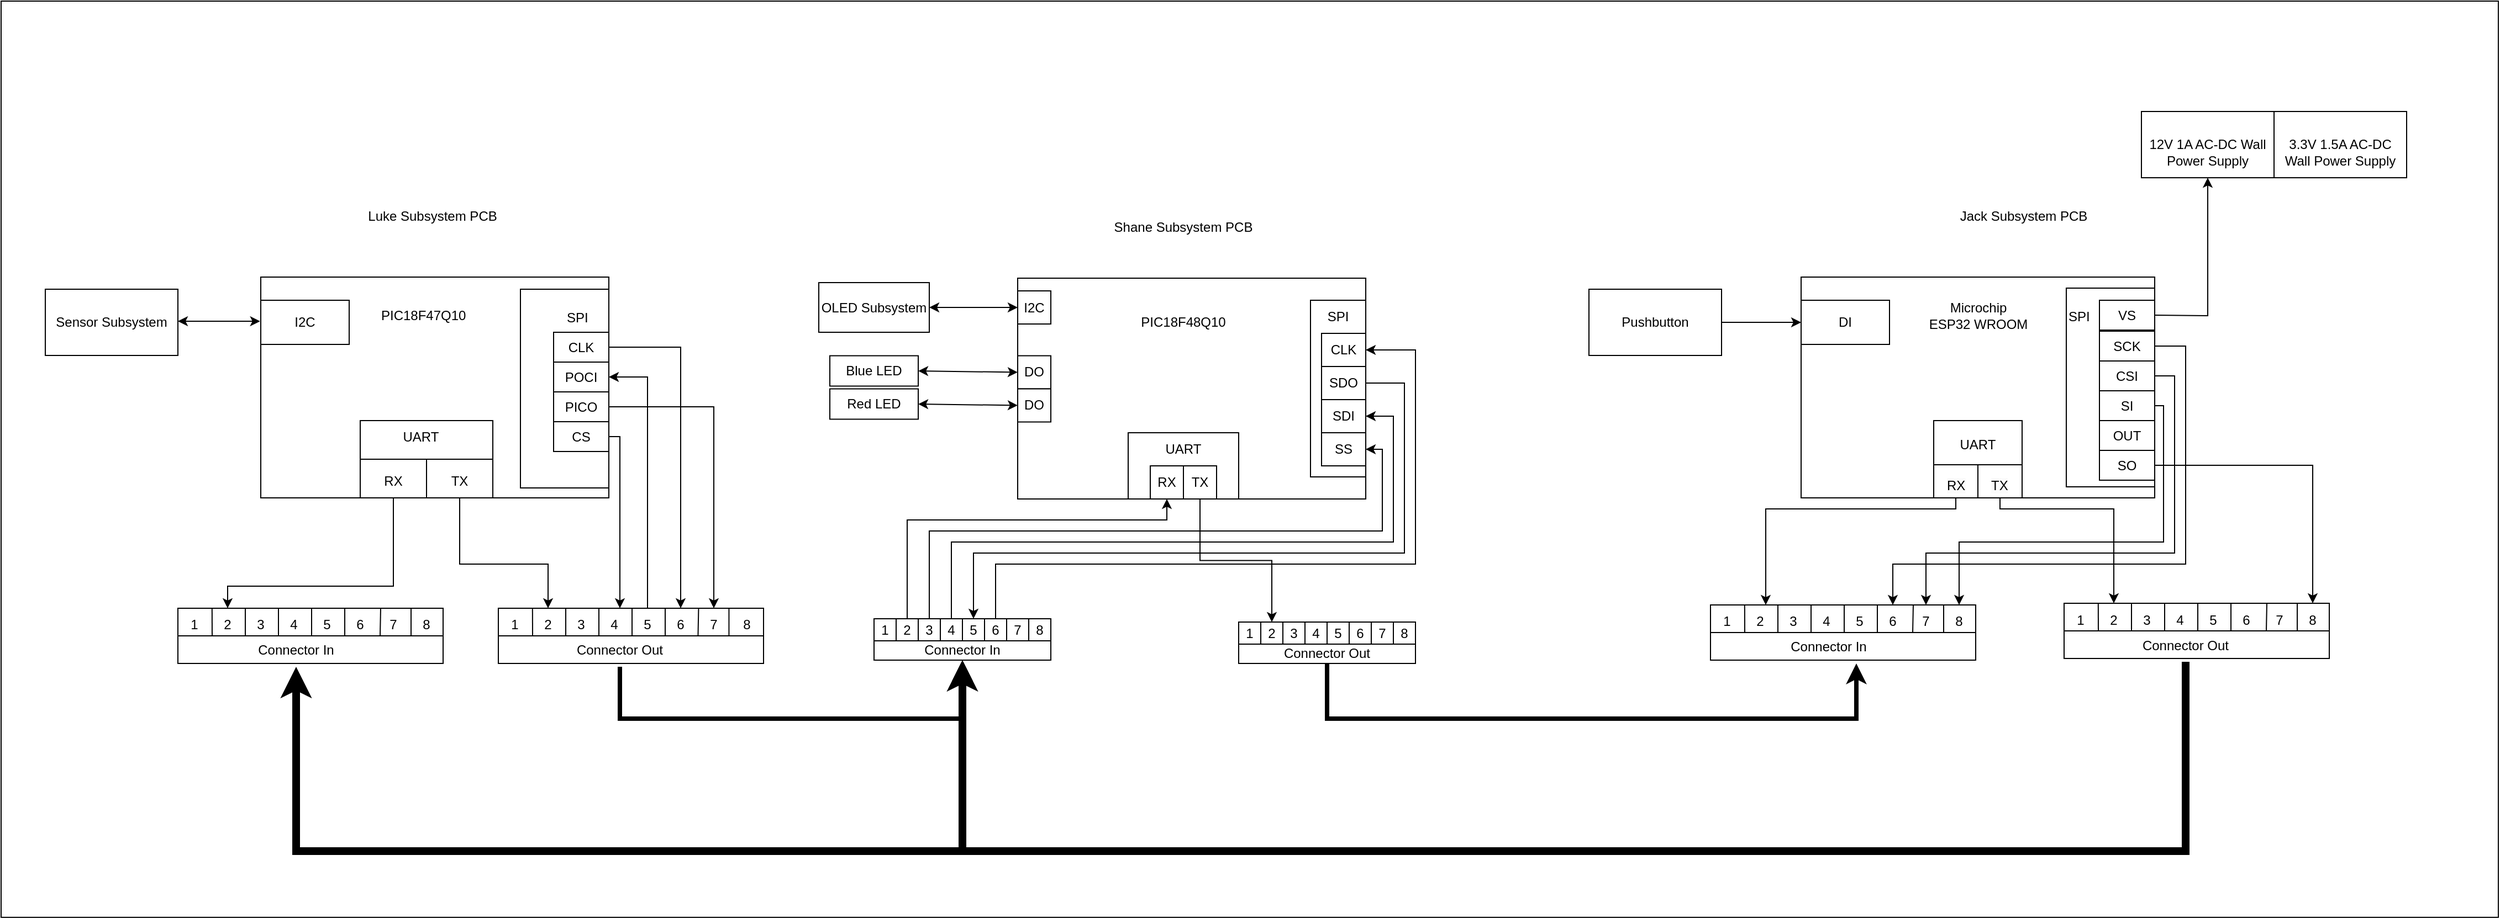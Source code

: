 <mxfile version="26.0.13">
  <diagram name="Page-1" id="RHUHIln4dndNoYpPSjdO">
    <mxGraphModel grid="1" page="1" gridSize="10" guides="1" tooltips="1" connect="1" arrows="1" fold="1" pageScale="1" pageWidth="850" pageHeight="1100" math="0" shadow="0">
      <root>
        <mxCell id="0" />
        <mxCell id="1" parent="0" />
        <mxCell id="phryjBHGND9cJLnR2xA3-3" value="" style="rounded=0;whiteSpace=wrap;html=1;" vertex="1" parent="1">
          <mxGeometry x="-120" width="2260" height="830" as="geometry" />
        </mxCell>
        <mxCell id="phryjBHGND9cJLnR2xA3-48" value="" style="rounded=0;whiteSpace=wrap;html=1;" vertex="1" parent="1">
          <mxGeometry x="800" y="251" width="315" height="200" as="geometry" />
        </mxCell>
        <mxCell id="ERmqnjiC5GVclBPoiwZy-1" value="" style="rounded=0;whiteSpace=wrap;html=1;" vertex="1" parent="1">
          <mxGeometry x="115" y="250" width="315" height="200" as="geometry" />
        </mxCell>
        <mxCell id="ERmqnjiC5GVclBPoiwZy-2" value="PIC18F47Q10" style="text;strokeColor=none;fillColor=none;align=left;verticalAlign=middle;spacingLeft=4;spacingRight=4;overflow=hidden;points=[[0,0.5],[1,0.5]];portConstraint=eastwest;rotatable=0;whiteSpace=wrap;html=1;" vertex="1" parent="1">
          <mxGeometry x="217.5" y="270" width="95" height="30" as="geometry" />
        </mxCell>
        <mxCell id="ERmqnjiC5GVclBPoiwZy-3" value="" style="rounded=0;whiteSpace=wrap;html=1;" vertex="1" parent="1">
          <mxGeometry x="205" y="380" width="120" height="70" as="geometry" />
        </mxCell>
        <mxCell id="ERmqnjiC5GVclBPoiwZy-7" value="" style="endArrow=none;html=1;rounded=0;exitX=0;exitY=0.5;exitDx=0;exitDy=0;entryX=1;entryY=0.5;entryDx=0;entryDy=0;" edge="1" parent="1" source="ERmqnjiC5GVclBPoiwZy-3" target="ERmqnjiC5GVclBPoiwZy-3">
          <mxGeometry width="50" height="50" relative="1" as="geometry">
            <mxPoint x="280" y="370" as="sourcePoint" />
            <mxPoint x="330" y="320" as="targetPoint" />
          </mxGeometry>
        </mxCell>
        <mxCell id="WbNvR6TmrLH_DmR_Gs5e-152" style="edgeStyle=orthogonalEdgeStyle;rounded=0;orthogonalLoop=1;jettySize=auto;html=1;entryX=0.5;entryY=0;entryDx=0;entryDy=0;" edge="1" parent="1" source="ERmqnjiC5GVclBPoiwZy-8" target="ERmqnjiC5GVclBPoiwZy-82">
          <mxGeometry relative="1" as="geometry">
            <Array as="points">
              <mxPoint x="295" y="510" />
              <mxPoint x="375" y="510" />
            </Array>
          </mxGeometry>
        </mxCell>
        <mxCell id="ERmqnjiC5GVclBPoiwZy-8" value="TX" style="text;html=1;align=center;verticalAlign=middle;whiteSpace=wrap;rounded=0;" vertex="1" parent="1">
          <mxGeometry x="265" y="420" width="60" height="30" as="geometry" />
        </mxCell>
        <mxCell id="WbNvR6TmrLH_DmR_Gs5e-118" style="edgeStyle=orthogonalEdgeStyle;rounded=0;orthogonalLoop=1;jettySize=auto;html=1;entryX=0.5;entryY=0;entryDx=0;entryDy=0;" edge="1" parent="1" source="ERmqnjiC5GVclBPoiwZy-9" target="ERmqnjiC5GVclBPoiwZy-27">
          <mxGeometry relative="1" as="geometry">
            <Array as="points">
              <mxPoint x="235" y="530" />
              <mxPoint x="85" y="530" />
            </Array>
          </mxGeometry>
        </mxCell>
        <mxCell id="ERmqnjiC5GVclBPoiwZy-9" value="RX" style="text;html=1;align=center;verticalAlign=middle;whiteSpace=wrap;rounded=0;" vertex="1" parent="1">
          <mxGeometry x="205" y="420" width="60" height="30" as="geometry" />
        </mxCell>
        <mxCell id="ERmqnjiC5GVclBPoiwZy-10" value="" style="endArrow=none;html=1;rounded=0;exitX=0.5;exitY=1;exitDx=0;exitDy=0;" edge="1" parent="1" source="ERmqnjiC5GVclBPoiwZy-3">
          <mxGeometry width="50" height="50" relative="1" as="geometry">
            <mxPoint x="240" y="470" as="sourcePoint" />
            <mxPoint x="265" y="415" as="targetPoint" />
          </mxGeometry>
        </mxCell>
        <mxCell id="ERmqnjiC5GVclBPoiwZy-11" value="UART" style="text;html=1;align=center;verticalAlign=middle;whiteSpace=wrap;rounded=0;" vertex="1" parent="1">
          <mxGeometry x="230" y="380" width="60" height="30" as="geometry" />
        </mxCell>
        <mxCell id="ERmqnjiC5GVclBPoiwZy-12" value="" style="rounded=0;whiteSpace=wrap;html=1;" vertex="1" parent="1">
          <mxGeometry x="40" y="550" width="240" height="50" as="geometry" />
        </mxCell>
        <mxCell id="ERmqnjiC5GVclBPoiwZy-14" value="" style="endArrow=none;html=1;rounded=0;exitX=0;exitY=0.5;exitDx=0;exitDy=0;entryX=1;entryY=0.5;entryDx=0;entryDy=0;" edge="1" parent="1" source="ERmqnjiC5GVclBPoiwZy-12" target="ERmqnjiC5GVclBPoiwZy-12">
          <mxGeometry width="50" height="50" relative="1" as="geometry">
            <mxPoint x="20" y="590" as="sourcePoint" />
            <mxPoint x="70" y="540" as="targetPoint" />
          </mxGeometry>
        </mxCell>
        <mxCell id="ERmqnjiC5GVclBPoiwZy-16" value="" style="endArrow=none;html=1;rounded=0;" edge="1" parent="1">
          <mxGeometry width="50" height="50" relative="1" as="geometry">
            <mxPoint x="70.91" y="550" as="sourcePoint" />
            <mxPoint x="71" y="575" as="targetPoint" />
          </mxGeometry>
        </mxCell>
        <mxCell id="ERmqnjiC5GVclBPoiwZy-18" value="" style="endArrow=none;html=1;rounded=0;" edge="1" parent="1">
          <mxGeometry width="50" height="50" relative="1" as="geometry">
            <mxPoint x="131" y="550" as="sourcePoint" />
            <mxPoint x="131" y="575" as="targetPoint" />
          </mxGeometry>
        </mxCell>
        <mxCell id="ERmqnjiC5GVclBPoiwZy-19" value="" style="endArrow=none;html=1;rounded=0;" edge="1" parent="1">
          <mxGeometry width="50" height="50" relative="1" as="geometry">
            <mxPoint x="161" y="550" as="sourcePoint" />
            <mxPoint x="161" y="575" as="targetPoint" />
          </mxGeometry>
        </mxCell>
        <mxCell id="ERmqnjiC5GVclBPoiwZy-20" value="" style="endArrow=none;html=1;rounded=0;" edge="1" parent="1">
          <mxGeometry width="50" height="50" relative="1" as="geometry">
            <mxPoint x="191" y="550" as="sourcePoint" />
            <mxPoint x="191" y="575" as="targetPoint" />
          </mxGeometry>
        </mxCell>
        <mxCell id="ERmqnjiC5GVclBPoiwZy-21" value="" style="endArrow=none;html=1;rounded=0;" edge="1" parent="1">
          <mxGeometry width="50" height="50" relative="1" as="geometry">
            <mxPoint x="223.5" y="550" as="sourcePoint" />
            <mxPoint x="223" y="575" as="targetPoint" />
          </mxGeometry>
        </mxCell>
        <mxCell id="ERmqnjiC5GVclBPoiwZy-22" value="" style="endArrow=none;html=1;rounded=0;" edge="1" parent="1">
          <mxGeometry width="50" height="50" relative="1" as="geometry">
            <mxPoint x="251" y="550" as="sourcePoint" />
            <mxPoint x="251" y="575" as="targetPoint" />
          </mxGeometry>
        </mxCell>
        <mxCell id="ERmqnjiC5GVclBPoiwZy-26" value="1" style="text;html=1;align=center;verticalAlign=middle;whiteSpace=wrap;rounded=0;" vertex="1" parent="1">
          <mxGeometry x="30" y="550" width="50" height="30" as="geometry" />
        </mxCell>
        <mxCell id="ERmqnjiC5GVclBPoiwZy-27" value="2" style="text;html=1;align=center;verticalAlign=middle;whiteSpace=wrap;rounded=0;" vertex="1" parent="1">
          <mxGeometry x="60" y="550" width="50" height="30" as="geometry" />
        </mxCell>
        <mxCell id="ERmqnjiC5GVclBPoiwZy-28" value="3" style="text;html=1;align=center;verticalAlign=middle;whiteSpace=wrap;rounded=0;" vertex="1" parent="1">
          <mxGeometry x="90" y="550" width="50" height="30" as="geometry" />
        </mxCell>
        <mxCell id="ERmqnjiC5GVclBPoiwZy-29" value="4" style="text;html=1;align=center;verticalAlign=middle;whiteSpace=wrap;rounded=0;" vertex="1" parent="1">
          <mxGeometry x="120" y="550" width="50" height="30" as="geometry" />
        </mxCell>
        <mxCell id="ERmqnjiC5GVclBPoiwZy-30" value="6" style="text;html=1;align=center;verticalAlign=middle;whiteSpace=wrap;rounded=0;" vertex="1" parent="1">
          <mxGeometry x="180" y="550" width="50" height="30" as="geometry" />
        </mxCell>
        <mxCell id="ERmqnjiC5GVclBPoiwZy-33" value="5" style="text;html=1;align=center;verticalAlign=middle;whiteSpace=wrap;rounded=0;" vertex="1" parent="1">
          <mxGeometry x="150" y="550" width="50" height="30" as="geometry" />
        </mxCell>
        <mxCell id="ERmqnjiC5GVclBPoiwZy-35" value="7" style="text;html=1;align=center;verticalAlign=middle;whiteSpace=wrap;rounded=0;" vertex="1" parent="1">
          <mxGeometry x="210" y="550" width="50" height="30" as="geometry" />
        </mxCell>
        <mxCell id="ERmqnjiC5GVclBPoiwZy-37" value="8" style="text;html=1;align=center;verticalAlign=middle;whiteSpace=wrap;rounded=0;" vertex="1" parent="1">
          <mxGeometry x="240" y="550" width="50" height="30" as="geometry" />
        </mxCell>
        <mxCell id="ERmqnjiC5GVclBPoiwZy-72" value="" style="endArrow=none;html=1;rounded=0;" edge="1" parent="1">
          <mxGeometry width="50" height="50" relative="1" as="geometry">
            <mxPoint x="101" y="550" as="sourcePoint" />
            <mxPoint x="101" y="575" as="targetPoint" />
          </mxGeometry>
        </mxCell>
        <mxCell id="ERmqnjiC5GVclBPoiwZy-73" value="" style="rounded=0;whiteSpace=wrap;html=1;" vertex="1" parent="1">
          <mxGeometry x="330" y="550" width="240" height="50" as="geometry" />
        </mxCell>
        <mxCell id="ERmqnjiC5GVclBPoiwZy-74" value="" style="endArrow=none;html=1;rounded=0;exitX=0;exitY=0.5;exitDx=0;exitDy=0;entryX=1;entryY=0.5;entryDx=0;entryDy=0;" edge="1" parent="1" source="ERmqnjiC5GVclBPoiwZy-73" target="ERmqnjiC5GVclBPoiwZy-73">
          <mxGeometry width="50" height="50" relative="1" as="geometry">
            <mxPoint x="310" y="590" as="sourcePoint" />
            <mxPoint x="360" y="540" as="targetPoint" />
          </mxGeometry>
        </mxCell>
        <mxCell id="ERmqnjiC5GVclBPoiwZy-75" value="" style="endArrow=none;html=1;rounded=0;" edge="1" parent="1">
          <mxGeometry width="50" height="50" relative="1" as="geometry">
            <mxPoint x="360.91" y="550" as="sourcePoint" />
            <mxPoint x="361" y="575" as="targetPoint" />
          </mxGeometry>
        </mxCell>
        <mxCell id="ERmqnjiC5GVclBPoiwZy-76" value="" style="endArrow=none;html=1;rounded=0;" edge="1" parent="1">
          <mxGeometry width="50" height="50" relative="1" as="geometry">
            <mxPoint x="421" y="550" as="sourcePoint" />
            <mxPoint x="421" y="575" as="targetPoint" />
          </mxGeometry>
        </mxCell>
        <mxCell id="ERmqnjiC5GVclBPoiwZy-77" value="" style="endArrow=none;html=1;rounded=0;" edge="1" parent="1">
          <mxGeometry width="50" height="50" relative="1" as="geometry">
            <mxPoint x="451" y="550" as="sourcePoint" />
            <mxPoint x="451" y="575" as="targetPoint" />
          </mxGeometry>
        </mxCell>
        <mxCell id="ERmqnjiC5GVclBPoiwZy-78" value="" style="endArrow=none;html=1;rounded=0;" edge="1" parent="1">
          <mxGeometry width="50" height="50" relative="1" as="geometry">
            <mxPoint x="481" y="550" as="sourcePoint" />
            <mxPoint x="481" y="575" as="targetPoint" />
          </mxGeometry>
        </mxCell>
        <mxCell id="ERmqnjiC5GVclBPoiwZy-79" value="" style="endArrow=none;html=1;rounded=0;" edge="1" parent="1">
          <mxGeometry width="50" height="50" relative="1" as="geometry">
            <mxPoint x="511.21" y="550.5" as="sourcePoint" />
            <mxPoint x="510.71" y="575.5" as="targetPoint" />
          </mxGeometry>
        </mxCell>
        <mxCell id="ERmqnjiC5GVclBPoiwZy-80" value="" style="endArrow=none;html=1;rounded=0;" edge="1" parent="1">
          <mxGeometry width="50" height="50" relative="1" as="geometry">
            <mxPoint x="538.71" y="550.5" as="sourcePoint" />
            <mxPoint x="538.71" y="575.5" as="targetPoint" />
          </mxGeometry>
        </mxCell>
        <mxCell id="ERmqnjiC5GVclBPoiwZy-81" value="1" style="text;html=1;align=center;verticalAlign=middle;whiteSpace=wrap;rounded=0;" vertex="1" parent="1">
          <mxGeometry x="320" y="550" width="50" height="30" as="geometry" />
        </mxCell>
        <mxCell id="ERmqnjiC5GVclBPoiwZy-82" value="2" style="text;html=1;align=center;verticalAlign=middle;whiteSpace=wrap;rounded=0;" vertex="1" parent="1">
          <mxGeometry x="350" y="550" width="50" height="30" as="geometry" />
        </mxCell>
        <mxCell id="ERmqnjiC5GVclBPoiwZy-83" value="3" style="text;html=1;align=center;verticalAlign=middle;whiteSpace=wrap;rounded=0;" vertex="1" parent="1">
          <mxGeometry x="380" y="550" width="50" height="30" as="geometry" />
        </mxCell>
        <mxCell id="ERmqnjiC5GVclBPoiwZy-84" value="4" style="text;html=1;align=center;verticalAlign=middle;whiteSpace=wrap;rounded=0;" vertex="1" parent="1">
          <mxGeometry x="410" y="550" width="50" height="30" as="geometry" />
        </mxCell>
        <mxCell id="ERmqnjiC5GVclBPoiwZy-85" value="6" style="text;html=1;align=center;verticalAlign=middle;whiteSpace=wrap;rounded=0;" vertex="1" parent="1">
          <mxGeometry x="470" y="550" width="50" height="30" as="geometry" />
        </mxCell>
        <mxCell id="phryjBHGND9cJLnR2xA3-54" style="edgeStyle=orthogonalEdgeStyle;rounded=0;orthogonalLoop=1;jettySize=auto;html=1;entryX=1;entryY=0.5;entryDx=0;entryDy=0;" edge="1" parent="1" source="ERmqnjiC5GVclBPoiwZy-86" target="WbNvR6TmrLH_DmR_Gs5e-146">
          <mxGeometry relative="1" as="geometry">
            <Array as="points">
              <mxPoint x="465" y="341" />
            </Array>
          </mxGeometry>
        </mxCell>
        <mxCell id="ERmqnjiC5GVclBPoiwZy-86" value="5" style="text;html=1;align=center;verticalAlign=middle;whiteSpace=wrap;rounded=0;" vertex="1" parent="1">
          <mxGeometry x="440" y="550" width="50" height="30" as="geometry" />
        </mxCell>
        <mxCell id="ERmqnjiC5GVclBPoiwZy-87" value="7" style="text;html=1;align=center;verticalAlign=middle;whiteSpace=wrap;rounded=0;" vertex="1" parent="1">
          <mxGeometry x="500" y="550" width="50" height="30" as="geometry" />
        </mxCell>
        <mxCell id="ERmqnjiC5GVclBPoiwZy-88" value="8" style="text;html=1;align=center;verticalAlign=middle;whiteSpace=wrap;rounded=0;" vertex="1" parent="1">
          <mxGeometry x="530" y="550" width="50" height="30" as="geometry" />
        </mxCell>
        <mxCell id="ERmqnjiC5GVclBPoiwZy-89" value="" style="endArrow=none;html=1;rounded=0;" edge="1" parent="1">
          <mxGeometry width="50" height="50" relative="1" as="geometry">
            <mxPoint x="391" y="550" as="sourcePoint" />
            <mxPoint x="391" y="575" as="targetPoint" />
          </mxGeometry>
        </mxCell>
        <mxCell id="ERmqnjiC5GVclBPoiwZy-90" value="Connector In" style="text;html=1;align=center;verticalAlign=middle;whiteSpace=wrap;rounded=0;" vertex="1" parent="1">
          <mxGeometry x="97" y="573" width="100" height="30" as="geometry" />
        </mxCell>
        <mxCell id="phryjBHGND9cJLnR2xA3-49" style="edgeStyle=orthogonalEdgeStyle;rounded=0;orthogonalLoop=1;jettySize=auto;html=1;exitX=0.5;exitY=1;exitDx=0;exitDy=0;entryX=0.5;entryY=1;entryDx=0;entryDy=0;strokeWidth=4;" edge="1" parent="1" source="ERmqnjiC5GVclBPoiwZy-91" target="phryjBHGND9cJLnR2xA3-11">
          <mxGeometry relative="1" as="geometry">
            <Array as="points">
              <mxPoint x="440" y="650" />
              <mxPoint x="750" y="650" />
            </Array>
          </mxGeometry>
        </mxCell>
        <mxCell id="ERmqnjiC5GVclBPoiwZy-91" value="Connector Out" style="text;html=1;align=center;verticalAlign=middle;whiteSpace=wrap;rounded=0;" vertex="1" parent="1">
          <mxGeometry x="390" y="573" width="100" height="30" as="geometry" />
        </mxCell>
        <mxCell id="WbNvR6TmrLH_DmR_Gs5e-4" value="Pushbutton" style="rounded=0;whiteSpace=wrap;html=1;" vertex="1" parent="1">
          <mxGeometry x="1317" y="261" width="120" height="60" as="geometry" />
        </mxCell>
        <mxCell id="WbNvR6TmrLH_DmR_Gs5e-5" value="" style="group;strokeWidth=1;fillColor=none;gradientColor=none;strokeColor=default;perimeterSpacing=29;" connectable="0" vertex="1" parent="1">
          <mxGeometry x="1509" y="250" width="320" height="200" as="geometry" />
        </mxCell>
        <mxCell id="WbNvR6TmrLH_DmR_Gs5e-7" value="DI" style="rounded=0;whiteSpace=wrap;html=1;" vertex="1" parent="WbNvR6TmrLH_DmR_Gs5e-5">
          <mxGeometry y="21" width="80" height="40" as="geometry" />
        </mxCell>
        <mxCell id="WbNvR6TmrLH_DmR_Gs5e-8" value="SPI&lt;div&gt;&lt;br&gt;&lt;/div&gt;&lt;div&gt;&lt;br&gt;&lt;/div&gt;&lt;div&gt;&lt;br&gt;&lt;/div&gt;&lt;div&gt;&lt;br&gt;&lt;/div&gt;&lt;div&gt;&lt;br&gt;&lt;/div&gt;&lt;div&gt;&lt;br&gt;&lt;/div&gt;&lt;div&gt;&lt;br&gt;&lt;/div&gt;&lt;div&gt;&lt;br&gt;&lt;/div&gt;&lt;div&gt;&amp;nbsp;&lt;/div&gt;" style="rounded=0;whiteSpace=wrap;html=1;align=left;" vertex="1" parent="WbNvR6TmrLH_DmR_Gs5e-5">
          <mxGeometry x="240" y="10" width="80" height="180" as="geometry" />
        </mxCell>
        <mxCell id="WbNvR6TmrLH_DmR_Gs5e-9" value="UART" style="rounded=0;whiteSpace=wrap;html=1;spacingTop=-27;" vertex="1" parent="WbNvR6TmrLH_DmR_Gs5e-5">
          <mxGeometry x="120" y="130" width="80" height="70" as="geometry" />
        </mxCell>
        <mxCell id="WbNvR6TmrLH_DmR_Gs5e-10" value="" style="rounded=0;whiteSpace=wrap;html=1;" vertex="1" parent="WbNvR6TmrLH_DmR_Gs5e-5">
          <mxGeometry x="120" y="170" width="40" height="30" as="geometry" />
        </mxCell>
        <mxCell id="WbNvR6TmrLH_DmR_Gs5e-11" value="" style="rounded=0;whiteSpace=wrap;html=1;" vertex="1" parent="WbNvR6TmrLH_DmR_Gs5e-5">
          <mxGeometry x="160" y="170" width="40" height="30" as="geometry" />
        </mxCell>
        <mxCell id="WbNvR6TmrLH_DmR_Gs5e-12" value="&lt;div style=&quot;forced-color-adjust: none; color: rgb(0, 0, 0); font-family: Helvetica; font-size: 12px; font-style: normal; font-variant-ligatures: normal; font-variant-caps: normal; font-weight: 400; letter-spacing: normal; orphans: 2; text-align: center; text-indent: 0px; text-transform: none; widows: 2; word-spacing: 0px; -webkit-text-stroke-width: 0px; white-space: normal; background-color: rgb(251, 251, 251); text-decoration-thickness: initial; text-decoration-style: initial; text-decoration-color: initial;&quot;&gt;RX&lt;br&gt;&lt;/div&gt;" style="text;whiteSpace=wrap;html=1;" vertex="1" parent="WbNvR6TmrLH_DmR_Gs5e-5">
          <mxGeometry x="130" y="175" width="20" height="20" as="geometry" />
        </mxCell>
        <mxCell id="WbNvR6TmrLH_DmR_Gs5e-13" value="&lt;div style=&quot;forced-color-adjust: none; color: rgb(0, 0, 0); font-family: Helvetica; font-size: 12px; font-style: normal; font-variant-ligatures: normal; font-variant-caps: normal; font-weight: 400; letter-spacing: normal; orphans: 2; text-align: center; text-indent: 0px; text-transform: none; widows: 2; word-spacing: 0px; -webkit-text-stroke-width: 0px; white-space: normal; background-color: rgb(251, 251, 251); text-decoration-thickness: initial; text-decoration-style: initial; text-decoration-color: initial;&quot;&gt;TX&lt;br&gt;&lt;/div&gt;" style="text;whiteSpace=wrap;html=1;" vertex="1" parent="WbNvR6TmrLH_DmR_Gs5e-5">
          <mxGeometry x="170" y="175" width="20" height="20" as="geometry" />
        </mxCell>
        <mxCell id="WbNvR6TmrLH_DmR_Gs5e-14" value="" style="rounded=0;whiteSpace=wrap;html=1;" vertex="1" parent="WbNvR6TmrLH_DmR_Gs5e-5">
          <mxGeometry x="270" y="130" width="50" height="27" as="geometry" />
        </mxCell>
        <mxCell id="WbNvR6TmrLH_DmR_Gs5e-15" value="SI" style="rounded=0;whiteSpace=wrap;html=1;" vertex="1" parent="WbNvR6TmrLH_DmR_Gs5e-5">
          <mxGeometry x="270" y="103" width="50" height="27" as="geometry" />
        </mxCell>
        <mxCell id="WbNvR6TmrLH_DmR_Gs5e-16" value="CSI" style="rounded=0;whiteSpace=wrap;html=1;" vertex="1" parent="WbNvR6TmrLH_DmR_Gs5e-5">
          <mxGeometry x="270" y="76" width="50" height="27" as="geometry" />
        </mxCell>
        <mxCell id="WbNvR6TmrLH_DmR_Gs5e-17" value="SCK" style="rounded=0;whiteSpace=wrap;html=1;" vertex="1" parent="WbNvR6TmrLH_DmR_Gs5e-5">
          <mxGeometry x="270" y="49" width="50" height="27" as="geometry" />
        </mxCell>
        <mxCell id="WbNvR6TmrLH_DmR_Gs5e-18" value="VS" style="rounded=0;whiteSpace=wrap;html=1;" vertex="1" parent="WbNvR6TmrLH_DmR_Gs5e-5">
          <mxGeometry x="270" y="21" width="50" height="27" as="geometry" />
        </mxCell>
        <mxCell id="WbNvR6TmrLH_DmR_Gs5e-19" value="OUT" style="text;html=1;align=center;verticalAlign=middle;whiteSpace=wrap;rounded=0;" vertex="1" parent="WbNvR6TmrLH_DmR_Gs5e-5">
          <mxGeometry x="270" y="133.5" width="50" height="20" as="geometry" />
        </mxCell>
        <mxCell id="WbNvR6TmrLH_DmR_Gs5e-20" value="SO" style="rounded=0;whiteSpace=wrap;html=1;" vertex="1" parent="WbNvR6TmrLH_DmR_Gs5e-5">
          <mxGeometry x="270" y="157" width="50" height="27" as="geometry" />
        </mxCell>
        <mxCell id="WbNvR6TmrLH_DmR_Gs5e-106" value="Microchip&lt;br&gt;ESP32 WROOM" style="text;html=1;align=center;verticalAlign=middle;resizable=0;points=[];autosize=1;strokeColor=none;fillColor=none;" vertex="1" parent="WbNvR6TmrLH_DmR_Gs5e-5">
          <mxGeometry x="105" y="14.5" width="110" height="40" as="geometry" />
        </mxCell>
        <mxCell id="WbNvR6TmrLH_DmR_Gs5e-21" style="edgeStyle=orthogonalEdgeStyle;rounded=0;sketch=0;orthogonalLoop=1;jettySize=auto;html=1;entryX=0;entryY=0.5;entryDx=0;entryDy=0;startArrow=none;startFill=0;strokeWidth=1;" edge="1" parent="1" source="WbNvR6TmrLH_DmR_Gs5e-4" target="WbNvR6TmrLH_DmR_Gs5e-7">
          <mxGeometry x="30" y="40" as="geometry" />
        </mxCell>
        <mxCell id="WbNvR6TmrLH_DmR_Gs5e-22" value="&lt;p style=&quot;line-height: 120%&quot;&gt;&lt;br&gt;3.3V 1.5A AC-DC Wall Power Supply&lt;br&gt;&lt;/p&gt;" style="rounded=0;whiteSpace=wrap;html=1;" vertex="1" parent="1">
          <mxGeometry x="1937" y="100" width="120" height="60" as="geometry" />
        </mxCell>
        <mxCell id="WbNvR6TmrLH_DmR_Gs5e-23" value="&lt;br&gt;&lt;div&gt;12V 1A AC-DC Wall Power Supply&lt;/div&gt;" style="rounded=0;whiteSpace=wrap;html=1;" vertex="1" parent="1">
          <mxGeometry x="1817" y="100" width="120" height="60" as="geometry" />
        </mxCell>
        <mxCell id="WbNvR6TmrLH_DmR_Gs5e-68" value="" style="rounded=0;whiteSpace=wrap;html=1;" vertex="1" parent="1">
          <mxGeometry x="1427" y="547" width="240" height="50" as="geometry" />
        </mxCell>
        <mxCell id="WbNvR6TmrLH_DmR_Gs5e-69" value="" style="endArrow=none;html=1;rounded=0;exitX=0;exitY=0.5;exitDx=0;exitDy=0;entryX=1;entryY=0.5;entryDx=0;entryDy=0;" edge="1" parent="1" source="WbNvR6TmrLH_DmR_Gs5e-68" target="WbNvR6TmrLH_DmR_Gs5e-68">
          <mxGeometry width="50" height="50" relative="1" as="geometry">
            <mxPoint x="1407" y="587" as="sourcePoint" />
            <mxPoint x="1457" y="537" as="targetPoint" />
          </mxGeometry>
        </mxCell>
        <mxCell id="WbNvR6TmrLH_DmR_Gs5e-70" value="" style="endArrow=none;html=1;rounded=0;" edge="1" parent="1">
          <mxGeometry width="50" height="50" relative="1" as="geometry">
            <mxPoint x="1457.91" y="547" as="sourcePoint" />
            <mxPoint x="1458" y="572" as="targetPoint" />
          </mxGeometry>
        </mxCell>
        <mxCell id="WbNvR6TmrLH_DmR_Gs5e-71" value="" style="endArrow=none;html=1;rounded=0;" edge="1" parent="1">
          <mxGeometry width="50" height="50" relative="1" as="geometry">
            <mxPoint x="1518" y="547" as="sourcePoint" />
            <mxPoint x="1518" y="572" as="targetPoint" />
          </mxGeometry>
        </mxCell>
        <mxCell id="WbNvR6TmrLH_DmR_Gs5e-72" value="" style="endArrow=none;html=1;rounded=0;" edge="1" parent="1">
          <mxGeometry width="50" height="50" relative="1" as="geometry">
            <mxPoint x="1548" y="547" as="sourcePoint" />
            <mxPoint x="1548" y="572" as="targetPoint" />
          </mxGeometry>
        </mxCell>
        <mxCell id="WbNvR6TmrLH_DmR_Gs5e-73" value="" style="endArrow=none;html=1;rounded=0;" edge="1" parent="1">
          <mxGeometry width="50" height="50" relative="1" as="geometry">
            <mxPoint x="1578" y="547" as="sourcePoint" />
            <mxPoint x="1578" y="572" as="targetPoint" />
          </mxGeometry>
        </mxCell>
        <mxCell id="WbNvR6TmrLH_DmR_Gs5e-74" value="" style="endArrow=none;html=1;rounded=0;" edge="1" parent="1">
          <mxGeometry width="50" height="50" relative="1" as="geometry">
            <mxPoint x="1610.5" y="547" as="sourcePoint" />
            <mxPoint x="1610" y="572" as="targetPoint" />
          </mxGeometry>
        </mxCell>
        <mxCell id="WbNvR6TmrLH_DmR_Gs5e-75" value="" style="endArrow=none;html=1;rounded=0;" edge="1" parent="1">
          <mxGeometry width="50" height="50" relative="1" as="geometry">
            <mxPoint x="1638" y="547" as="sourcePoint" />
            <mxPoint x="1638" y="572" as="targetPoint" />
          </mxGeometry>
        </mxCell>
        <mxCell id="WbNvR6TmrLH_DmR_Gs5e-76" value="1" style="text;html=1;align=center;verticalAlign=middle;whiteSpace=wrap;rounded=0;" vertex="1" parent="1">
          <mxGeometry x="1417" y="547" width="50" height="30" as="geometry" />
        </mxCell>
        <mxCell id="WbNvR6TmrLH_DmR_Gs5e-77" value="2" style="text;html=1;align=center;verticalAlign=middle;whiteSpace=wrap;rounded=0;" vertex="1" parent="1">
          <mxGeometry x="1447" y="547" width="50" height="30" as="geometry" />
        </mxCell>
        <mxCell id="WbNvR6TmrLH_DmR_Gs5e-78" value="3" style="text;html=1;align=center;verticalAlign=middle;whiteSpace=wrap;rounded=0;" vertex="1" parent="1">
          <mxGeometry x="1477" y="547" width="50" height="30" as="geometry" />
        </mxCell>
        <mxCell id="WbNvR6TmrLH_DmR_Gs5e-79" value="4" style="text;html=1;align=center;verticalAlign=middle;whiteSpace=wrap;rounded=0;" vertex="1" parent="1">
          <mxGeometry x="1507" y="547" width="50" height="30" as="geometry" />
        </mxCell>
        <mxCell id="WbNvR6TmrLH_DmR_Gs5e-80" value="6" style="text;html=1;align=center;verticalAlign=middle;whiteSpace=wrap;rounded=0;" vertex="1" parent="1">
          <mxGeometry x="1567" y="547" width="50" height="30" as="geometry" />
        </mxCell>
        <mxCell id="WbNvR6TmrLH_DmR_Gs5e-81" value="5" style="text;html=1;align=center;verticalAlign=middle;whiteSpace=wrap;rounded=0;" vertex="1" parent="1">
          <mxGeometry x="1537" y="547" width="50" height="30" as="geometry" />
        </mxCell>
        <mxCell id="WbNvR6TmrLH_DmR_Gs5e-82" value="7" style="text;html=1;align=center;verticalAlign=middle;whiteSpace=wrap;rounded=0;" vertex="1" parent="1">
          <mxGeometry x="1597" y="547" width="50" height="30" as="geometry" />
        </mxCell>
        <mxCell id="WbNvR6TmrLH_DmR_Gs5e-83" value="8" style="text;html=1;align=center;verticalAlign=middle;whiteSpace=wrap;rounded=0;" vertex="1" parent="1">
          <mxGeometry x="1627" y="547" width="50" height="30" as="geometry" />
        </mxCell>
        <mxCell id="WbNvR6TmrLH_DmR_Gs5e-84" value="" style="endArrow=none;html=1;rounded=0;" edge="1" parent="1">
          <mxGeometry width="50" height="50" relative="1" as="geometry">
            <mxPoint x="1488" y="547" as="sourcePoint" />
            <mxPoint x="1488" y="572" as="targetPoint" />
          </mxGeometry>
        </mxCell>
        <mxCell id="WbNvR6TmrLH_DmR_Gs5e-85" value="Connector In" style="text;html=1;align=center;verticalAlign=middle;whiteSpace=wrap;rounded=0;" vertex="1" parent="1">
          <mxGeometry x="1484" y="570" width="100" height="30" as="geometry" />
        </mxCell>
        <mxCell id="WbNvR6TmrLH_DmR_Gs5e-86" value="" style="rounded=0;whiteSpace=wrap;html=1;" vertex="1" parent="1">
          <mxGeometry x="1747" y="545.5" width="240" height="50" as="geometry" />
        </mxCell>
        <mxCell id="WbNvR6TmrLH_DmR_Gs5e-87" value="" style="endArrow=none;html=1;rounded=0;exitX=0;exitY=0.5;exitDx=0;exitDy=0;entryX=1;entryY=0.5;entryDx=0;entryDy=0;" edge="1" parent="1" source="WbNvR6TmrLH_DmR_Gs5e-86" target="WbNvR6TmrLH_DmR_Gs5e-86">
          <mxGeometry width="50" height="50" relative="1" as="geometry">
            <mxPoint x="1727" y="585.5" as="sourcePoint" />
            <mxPoint x="1777" y="535.5" as="targetPoint" />
          </mxGeometry>
        </mxCell>
        <mxCell id="WbNvR6TmrLH_DmR_Gs5e-88" value="" style="endArrow=none;html=1;rounded=0;" edge="1" parent="1">
          <mxGeometry width="50" height="50" relative="1" as="geometry">
            <mxPoint x="1777.91" y="545.5" as="sourcePoint" />
            <mxPoint x="1778" y="570.5" as="targetPoint" />
          </mxGeometry>
        </mxCell>
        <mxCell id="WbNvR6TmrLH_DmR_Gs5e-89" value="" style="endArrow=none;html=1;rounded=0;" edge="1" parent="1">
          <mxGeometry width="50" height="50" relative="1" as="geometry">
            <mxPoint x="1838" y="545.5" as="sourcePoint" />
            <mxPoint x="1838" y="570.5" as="targetPoint" />
          </mxGeometry>
        </mxCell>
        <mxCell id="WbNvR6TmrLH_DmR_Gs5e-90" value="" style="endArrow=none;html=1;rounded=0;" edge="1" parent="1">
          <mxGeometry width="50" height="50" relative="1" as="geometry">
            <mxPoint x="1868" y="545.5" as="sourcePoint" />
            <mxPoint x="1868" y="570.5" as="targetPoint" />
          </mxGeometry>
        </mxCell>
        <mxCell id="WbNvR6TmrLH_DmR_Gs5e-91" value="" style="endArrow=none;html=1;rounded=0;" edge="1" parent="1">
          <mxGeometry width="50" height="50" relative="1" as="geometry">
            <mxPoint x="1898" y="545.5" as="sourcePoint" />
            <mxPoint x="1898" y="570.5" as="targetPoint" />
          </mxGeometry>
        </mxCell>
        <mxCell id="WbNvR6TmrLH_DmR_Gs5e-92" value="" style="endArrow=none;html=1;rounded=0;" edge="1" parent="1">
          <mxGeometry width="50" height="50" relative="1" as="geometry">
            <mxPoint x="1930.5" y="545.5" as="sourcePoint" />
            <mxPoint x="1930" y="570.5" as="targetPoint" />
          </mxGeometry>
        </mxCell>
        <mxCell id="WbNvR6TmrLH_DmR_Gs5e-93" value="" style="endArrow=none;html=1;rounded=0;" edge="1" parent="1">
          <mxGeometry width="50" height="50" relative="1" as="geometry">
            <mxPoint x="1958" y="545.5" as="sourcePoint" />
            <mxPoint x="1958" y="570.5" as="targetPoint" />
          </mxGeometry>
        </mxCell>
        <mxCell id="WbNvR6TmrLH_DmR_Gs5e-94" value="1" style="text;html=1;align=center;verticalAlign=middle;whiteSpace=wrap;rounded=0;" vertex="1" parent="1">
          <mxGeometry x="1737" y="545.5" width="50" height="30" as="geometry" />
        </mxCell>
        <mxCell id="WbNvR6TmrLH_DmR_Gs5e-95" value="2" style="text;html=1;align=center;verticalAlign=middle;whiteSpace=wrap;rounded=0;" vertex="1" parent="1">
          <mxGeometry x="1767" y="545.5" width="50" height="30" as="geometry" />
        </mxCell>
        <mxCell id="WbNvR6TmrLH_DmR_Gs5e-96" value="3" style="text;html=1;align=center;verticalAlign=middle;whiteSpace=wrap;rounded=0;" vertex="1" parent="1">
          <mxGeometry x="1797" y="545.5" width="50" height="30" as="geometry" />
        </mxCell>
        <mxCell id="WbNvR6TmrLH_DmR_Gs5e-97" value="4" style="text;html=1;align=center;verticalAlign=middle;whiteSpace=wrap;rounded=0;" vertex="1" parent="1">
          <mxGeometry x="1827" y="545.5" width="50" height="30" as="geometry" />
        </mxCell>
        <mxCell id="WbNvR6TmrLH_DmR_Gs5e-98" value="6" style="text;html=1;align=center;verticalAlign=middle;whiteSpace=wrap;rounded=0;" vertex="1" parent="1">
          <mxGeometry x="1887" y="545.5" width="50" height="30" as="geometry" />
        </mxCell>
        <mxCell id="WbNvR6TmrLH_DmR_Gs5e-99" value="5" style="text;html=1;align=center;verticalAlign=middle;whiteSpace=wrap;rounded=0;" vertex="1" parent="1">
          <mxGeometry x="1857" y="545.5" width="50" height="30" as="geometry" />
        </mxCell>
        <mxCell id="WbNvR6TmrLH_DmR_Gs5e-100" value="7" style="text;html=1;align=center;verticalAlign=middle;whiteSpace=wrap;rounded=0;" vertex="1" parent="1">
          <mxGeometry x="1917" y="545.5" width="50" height="30" as="geometry" />
        </mxCell>
        <mxCell id="WbNvR6TmrLH_DmR_Gs5e-101" value="8" style="text;html=1;align=center;verticalAlign=middle;whiteSpace=wrap;rounded=0;" vertex="1" parent="1">
          <mxGeometry x="1947" y="545.5" width="50" height="30" as="geometry" />
        </mxCell>
        <mxCell id="WbNvR6TmrLH_DmR_Gs5e-102" value="" style="endArrow=none;html=1;rounded=0;" edge="1" parent="1">
          <mxGeometry width="50" height="50" relative="1" as="geometry">
            <mxPoint x="1808" y="545.5" as="sourcePoint" />
            <mxPoint x="1808" y="570.5" as="targetPoint" />
          </mxGeometry>
        </mxCell>
        <mxCell id="WbNvR6TmrLH_DmR_Gs5e-154" style="edgeStyle=orthogonalEdgeStyle;rounded=0;orthogonalLoop=1;jettySize=auto;html=1;entryX=0.5;entryY=1;entryDx=0;entryDy=0;strokeColor=default;strokeWidth=7;" edge="1" parent="1" source="WbNvR6TmrLH_DmR_Gs5e-103" target="ERmqnjiC5GVclBPoiwZy-90">
          <mxGeometry relative="1" as="geometry">
            <Array as="points">
              <mxPoint x="1857" y="770" />
              <mxPoint x="147" y="770" />
            </Array>
          </mxGeometry>
        </mxCell>
        <mxCell id="phryjBHGND9cJLnR2xA3-52" style="edgeStyle=orthogonalEdgeStyle;rounded=0;orthogonalLoop=1;jettySize=auto;html=1;exitX=0.5;exitY=1;exitDx=0;exitDy=0;entryX=0.5;entryY=1;entryDx=0;entryDy=0;strokeWidth=7;" edge="1" parent="1" source="WbNvR6TmrLH_DmR_Gs5e-103" target="phryjBHGND9cJLnR2xA3-11">
          <mxGeometry relative="1" as="geometry">
            <Array as="points">
              <mxPoint x="1857" y="770" />
              <mxPoint x="750" y="770" />
            </Array>
          </mxGeometry>
        </mxCell>
        <mxCell id="WbNvR6TmrLH_DmR_Gs5e-103" value="Connector Out" style="text;html=1;align=center;verticalAlign=middle;whiteSpace=wrap;rounded=0;" vertex="1" parent="1">
          <mxGeometry x="1807" y="568.5" width="100" height="30" as="geometry" />
        </mxCell>
        <mxCell id="WbNvR6TmrLH_DmR_Gs5e-107" value="Luke Subsystem PCB" style="text;html=1;align=center;verticalAlign=middle;resizable=0;points=[];autosize=1;strokeColor=none;fillColor=none;" vertex="1" parent="1">
          <mxGeometry x="200" y="180" width="140" height="30" as="geometry" />
        </mxCell>
        <mxCell id="WbNvR6TmrLH_DmR_Gs5e-110" value="" style="endArrow=classic;html=1;rounded=0;exitX=1;exitY=0.5;exitDx=0;exitDy=0;entryX=0.5;entryY=1;entryDx=0;entryDy=0;" edge="1" parent="1" source="WbNvR6TmrLH_DmR_Gs5e-18" target="WbNvR6TmrLH_DmR_Gs5e-23">
          <mxGeometry width="50" height="50" relative="1" as="geometry">
            <mxPoint x="1847" y="290" as="sourcePoint" />
            <mxPoint x="1897" y="240" as="targetPoint" />
            <Array as="points">
              <mxPoint x="1877" y="285" />
            </Array>
          </mxGeometry>
        </mxCell>
        <mxCell id="WbNvR6TmrLH_DmR_Gs5e-111" style="edgeStyle=orthogonalEdgeStyle;rounded=0;orthogonalLoop=1;jettySize=auto;html=1;entryX=0;entryY=0;entryDx=0;entryDy=0;exitX=0.5;exitY=1;exitDx=0;exitDy=0;" edge="1" parent="1" source="WbNvR6TmrLH_DmR_Gs5e-10" target="WbNvR6TmrLH_DmR_Gs5e-78">
          <mxGeometry relative="1" as="geometry">
            <mxPoint x="1477" y="520" as="targetPoint" />
            <Array as="points">
              <mxPoint x="1649" y="460" />
              <mxPoint x="1477" y="460" />
            </Array>
          </mxGeometry>
        </mxCell>
        <mxCell id="WbNvR6TmrLH_DmR_Gs5e-113" style="edgeStyle=orthogonalEdgeStyle;rounded=0;orthogonalLoop=1;jettySize=auto;html=1;entryX=0.5;entryY=0;entryDx=0;entryDy=0;" edge="1" parent="1" source="WbNvR6TmrLH_DmR_Gs5e-11" target="WbNvR6TmrLH_DmR_Gs5e-95">
          <mxGeometry relative="1" as="geometry">
            <Array as="points">
              <mxPoint x="1689" y="460" />
              <mxPoint x="1792" y="460" />
            </Array>
          </mxGeometry>
        </mxCell>
        <mxCell id="WbNvR6TmrLH_DmR_Gs5e-114" style="edgeStyle=orthogonalEdgeStyle;rounded=0;orthogonalLoop=1;jettySize=auto;html=1;entryX=0.5;entryY=0;entryDx=0;entryDy=0;" edge="1" parent="1" source="WbNvR6TmrLH_DmR_Gs5e-17" target="WbNvR6TmrLH_DmR_Gs5e-80">
          <mxGeometry relative="1" as="geometry">
            <mxPoint x="1857" y="490" as="targetPoint" />
            <Array as="points">
              <mxPoint x="1857" y="312" />
              <mxPoint x="1857" y="510" />
              <mxPoint x="1592" y="510" />
            </Array>
          </mxGeometry>
        </mxCell>
        <mxCell id="WbNvR6TmrLH_DmR_Gs5e-115" style="edgeStyle=orthogonalEdgeStyle;rounded=0;orthogonalLoop=1;jettySize=auto;html=1;entryX=0.5;entryY=0;entryDx=0;entryDy=0;" edge="1" parent="1" source="WbNvR6TmrLH_DmR_Gs5e-16" target="WbNvR6TmrLH_DmR_Gs5e-82">
          <mxGeometry relative="1" as="geometry">
            <Array as="points">
              <mxPoint x="1847" y="340" />
              <mxPoint x="1847" y="500" />
              <mxPoint x="1622" y="500" />
            </Array>
          </mxGeometry>
        </mxCell>
        <mxCell id="WbNvR6TmrLH_DmR_Gs5e-116" style="edgeStyle=orthogonalEdgeStyle;rounded=0;orthogonalLoop=1;jettySize=auto;html=1;entryX=0.5;entryY=0;entryDx=0;entryDy=0;" edge="1" parent="1" source="WbNvR6TmrLH_DmR_Gs5e-15" target="WbNvR6TmrLH_DmR_Gs5e-83">
          <mxGeometry relative="1" as="geometry">
            <Array as="points">
              <mxPoint x="1837" y="366" />
              <mxPoint x="1837" y="490" />
              <mxPoint x="1652" y="490" />
            </Array>
          </mxGeometry>
        </mxCell>
        <mxCell id="WbNvR6TmrLH_DmR_Gs5e-117" style="edgeStyle=orthogonalEdgeStyle;rounded=0;orthogonalLoop=1;jettySize=auto;html=1;entryX=0.5;entryY=0;entryDx=0;entryDy=0;" edge="1" parent="1" source="WbNvR6TmrLH_DmR_Gs5e-20" target="WbNvR6TmrLH_DmR_Gs5e-101">
          <mxGeometry relative="1" as="geometry" />
        </mxCell>
        <mxCell id="WbNvR6TmrLH_DmR_Gs5e-119" value="Sensor Subsystem" style="rounded=0;whiteSpace=wrap;html=1;" vertex="1" parent="1">
          <mxGeometry x="-80" y="261" width="120" height="60" as="geometry" />
        </mxCell>
        <mxCell id="WbNvR6TmrLH_DmR_Gs5e-123" value="" style="endArrow=classic;startArrow=classic;html=1;rounded=0;entryX=-0.002;entryY=0.2;entryDx=0;entryDy=0;entryPerimeter=0;" edge="1" parent="1" target="ERmqnjiC5GVclBPoiwZy-1">
          <mxGeometry width="50" height="50" relative="1" as="geometry">
            <mxPoint x="40" y="290" as="sourcePoint" />
            <mxPoint x="90" y="240" as="targetPoint" />
          </mxGeometry>
        </mxCell>
        <mxCell id="WbNvR6TmrLH_DmR_Gs5e-126" value="I2C" style="rounded=0;whiteSpace=wrap;html=1;" vertex="1" parent="1">
          <mxGeometry x="115" y="271" width="80" height="40" as="geometry" />
        </mxCell>
        <mxCell id="WbNvR6TmrLH_DmR_Gs5e-128" value="&lt;span style=&quot;white-space: pre;&quot;&gt;&#x9;&lt;/span&gt;&amp;nbsp; &amp;nbsp; SPI&lt;div&gt;&lt;br&gt;&lt;/div&gt;&lt;div&gt;&lt;br&gt;&lt;/div&gt;&lt;div&gt;&lt;br&gt;&lt;/div&gt;&lt;div&gt;&lt;br&gt;&lt;/div&gt;&lt;div&gt;&lt;br&gt;&lt;/div&gt;&lt;div&gt;&lt;br&gt;&lt;/div&gt;&lt;div&gt;&lt;br&gt;&lt;/div&gt;&lt;div&gt;&lt;br&gt;&lt;/div&gt;&lt;div&gt;&amp;nbsp;&lt;/div&gt;" style="rounded=0;whiteSpace=wrap;html=1;align=left;" vertex="1" parent="1">
          <mxGeometry x="350" y="261" width="80" height="180" as="geometry" />
        </mxCell>
        <mxCell id="WbNvR6TmrLH_DmR_Gs5e-149" style="edgeStyle=orthogonalEdgeStyle;rounded=0;orthogonalLoop=1;jettySize=auto;html=1;entryX=0.5;entryY=0;entryDx=0;entryDy=0;" edge="1" parent="1" source="WbNvR6TmrLH_DmR_Gs5e-145" target="ERmqnjiC5GVclBPoiwZy-85">
          <mxGeometry relative="1" as="geometry" />
        </mxCell>
        <mxCell id="WbNvR6TmrLH_DmR_Gs5e-145" value="CLK" style="rounded=0;whiteSpace=wrap;html=1;" vertex="1" parent="1">
          <mxGeometry x="380" y="300" width="50" height="27" as="geometry" />
        </mxCell>
        <mxCell id="WbNvR6TmrLH_DmR_Gs5e-146" value="POCI" style="rounded=0;whiteSpace=wrap;html=1;" vertex="1" parent="1">
          <mxGeometry x="380" y="327" width="50" height="27" as="geometry" />
        </mxCell>
        <mxCell id="phryjBHGND9cJLnR2xA3-53" style="edgeStyle=orthogonalEdgeStyle;rounded=0;orthogonalLoop=1;jettySize=auto;html=1;entryX=0.5;entryY=0;entryDx=0;entryDy=0;" edge="1" parent="1" source="WbNvR6TmrLH_DmR_Gs5e-147" target="ERmqnjiC5GVclBPoiwZy-87">
          <mxGeometry relative="1" as="geometry" />
        </mxCell>
        <mxCell id="WbNvR6TmrLH_DmR_Gs5e-147" value="PICO" style="rounded=0;whiteSpace=wrap;html=1;" vertex="1" parent="1">
          <mxGeometry x="380" y="354" width="50" height="27" as="geometry" />
        </mxCell>
        <mxCell id="WbNvR6TmrLH_DmR_Gs5e-151" style="edgeStyle=orthogonalEdgeStyle;rounded=0;orthogonalLoop=1;jettySize=auto;html=1;entryX=0;entryY=0;entryDx=0;entryDy=0;" edge="1" parent="1" source="WbNvR6TmrLH_DmR_Gs5e-148" target="ERmqnjiC5GVclBPoiwZy-86">
          <mxGeometry relative="1" as="geometry">
            <Array as="points">
              <mxPoint x="440" y="395" />
            </Array>
          </mxGeometry>
        </mxCell>
        <mxCell id="WbNvR6TmrLH_DmR_Gs5e-148" value="CS" style="rounded=0;whiteSpace=wrap;html=1;" vertex="1" parent="1">
          <mxGeometry x="380" y="381" width="50" height="27" as="geometry" />
        </mxCell>
        <mxCell id="WbNvR6TmrLH_DmR_Gs5e-153" value="Jack Subsystem PCB" style="text;html=1;align=center;verticalAlign=middle;resizable=0;points=[];autosize=1;strokeColor=none;fillColor=none;" vertex="1" parent="1">
          <mxGeometry x="1640" y="180" width="140" height="30" as="geometry" />
        </mxCell>
        <mxCell id="phryjBHGND9cJLnR2xA3-1" value="OLED Subsystem" style="rounded=0;whiteSpace=wrap;html=1;" vertex="1" parent="1">
          <mxGeometry x="620" y="255" width="100" height="45" as="geometry" />
        </mxCell>
        <mxCell id="phryjBHGND9cJLnR2xA3-2" value="Shane Subsystem PCB" style="text;html=1;align=center;verticalAlign=middle;whiteSpace=wrap;rounded=0;" vertex="1" parent="1">
          <mxGeometry x="885" y="190" width="130" height="30" as="geometry" />
        </mxCell>
        <mxCell id="phryjBHGND9cJLnR2xA3-4" value="" style="endArrow=classic;startArrow=classic;html=1;rounded=0;entryX=0;entryY=0.5;entryDx=0;entryDy=0;exitX=1;exitY=0.5;exitDx=0;exitDy=0;" edge="1" parent="1" source="phryjBHGND9cJLnR2xA3-1" target="phryjBHGND9cJLnR2xA3-5">
          <mxGeometry width="50" height="50" relative="1" as="geometry">
            <mxPoint x="730" y="380" as="sourcePoint" />
            <mxPoint x="780" y="330" as="targetPoint" />
          </mxGeometry>
        </mxCell>
        <mxCell id="phryjBHGND9cJLnR2xA3-5" value="I2C" style="rounded=0;whiteSpace=wrap;html=1;" vertex="1" parent="1">
          <mxGeometry x="800" y="262.5" width="30" height="30" as="geometry" />
        </mxCell>
        <mxCell id="phryjBHGND9cJLnR2xA3-6" value="" style="rounded=0;whiteSpace=wrap;html=1;" vertex="1" parent="1">
          <mxGeometry x="900" y="391" width="100" height="60" as="geometry" />
        </mxCell>
        <mxCell id="phryjBHGND9cJLnR2xA3-7" value="RX" style="rounded=0;whiteSpace=wrap;html=1;" vertex="1" parent="1">
          <mxGeometry x="920" y="421" width="30" height="30" as="geometry" />
        </mxCell>
        <mxCell id="phryjBHGND9cJLnR2xA3-8" style="edgeStyle=orthogonalEdgeStyle;rounded=0;orthogonalLoop=1;jettySize=auto;html=1;exitX=0.5;exitY=1;exitDx=0;exitDy=0;entryX=0.5;entryY=0;entryDx=0;entryDy=0;" edge="1" parent="1" source="phryjBHGND9cJLnR2xA3-9" target="phryjBHGND9cJLnR2xA3-25">
          <mxGeometry relative="1" as="geometry" />
        </mxCell>
        <mxCell id="phryjBHGND9cJLnR2xA3-9" value="TX" style="rounded=0;whiteSpace=wrap;html=1;" vertex="1" parent="1">
          <mxGeometry x="950" y="421" width="30" height="30" as="geometry" />
        </mxCell>
        <mxCell id="phryjBHGND9cJLnR2xA3-10" value="UART" style="text;html=1;align=center;verticalAlign=middle;whiteSpace=wrap;rounded=0;" vertex="1" parent="1">
          <mxGeometry x="920" y="391" width="60" height="30" as="geometry" />
        </mxCell>
        <mxCell id="phryjBHGND9cJLnR2xA3-11" value="Connector In" style="rounded=0;whiteSpace=wrap;html=1;" vertex="1" parent="1">
          <mxGeometry x="670" y="579.5" width="160" height="17.5" as="geometry" />
        </mxCell>
        <mxCell id="phryjBHGND9cJLnR2xA3-50" style="edgeStyle=orthogonalEdgeStyle;rounded=0;orthogonalLoop=1;jettySize=auto;html=1;entryX=0.75;entryY=1;entryDx=0;entryDy=0;strokeWidth=4;" edge="1" parent="1" source="phryjBHGND9cJLnR2xA3-12" target="WbNvR6TmrLH_DmR_Gs5e-85">
          <mxGeometry relative="1" as="geometry">
            <Array as="points">
              <mxPoint x="1080" y="650" />
              <mxPoint x="1559" y="650" />
            </Array>
          </mxGeometry>
        </mxCell>
        <mxCell id="phryjBHGND9cJLnR2xA3-12" value="Connector Out" style="rounded=0;whiteSpace=wrap;html=1;" vertex="1" parent="1">
          <mxGeometry x="1000" y="582.5" width="160" height="17.5" as="geometry" />
        </mxCell>
        <mxCell id="phryjBHGND9cJLnR2xA3-13" style="edgeStyle=orthogonalEdgeStyle;rounded=0;orthogonalLoop=1;jettySize=auto;html=1;exitX=0.5;exitY=0;exitDx=0;exitDy=0;entryX=0.5;entryY=1;entryDx=0;entryDy=0;" edge="1" parent="1" source="phryjBHGND9cJLnR2xA3-14" target="phryjBHGND9cJLnR2xA3-7">
          <mxGeometry relative="1" as="geometry">
            <Array as="points">
              <mxPoint x="700" y="470" />
              <mxPoint x="935" y="470" />
            </Array>
          </mxGeometry>
        </mxCell>
        <mxCell id="phryjBHGND9cJLnR2xA3-14" value="2" style="whiteSpace=wrap;html=1;aspect=fixed;" vertex="1" parent="1">
          <mxGeometry x="690" y="559.5" width="20" height="20" as="geometry" />
        </mxCell>
        <mxCell id="phryjBHGND9cJLnR2xA3-15" value="1" style="whiteSpace=wrap;html=1;aspect=fixed;" vertex="1" parent="1">
          <mxGeometry x="670" y="559.5" width="20" height="20" as="geometry" />
        </mxCell>
        <mxCell id="phryjBHGND9cJLnR2xA3-16" style="edgeStyle=orthogonalEdgeStyle;rounded=0;orthogonalLoop=1;jettySize=auto;html=1;exitX=0.5;exitY=0;exitDx=0;exitDy=0;entryX=1;entryY=0.5;entryDx=0;entryDy=0;" edge="1" parent="1" source="phryjBHGND9cJLnR2xA3-22" target="phryjBHGND9cJLnR2xA3-35">
          <mxGeometry relative="1" as="geometry">
            <mxPoint x="1090" y="610" as="targetPoint" />
            <Array as="points">
              <mxPoint x="780" y="510" />
              <mxPoint x="1160" y="510" />
              <mxPoint x="1160" y="316" />
            </Array>
          </mxGeometry>
        </mxCell>
        <mxCell id="phryjBHGND9cJLnR2xA3-17" style="edgeStyle=orthogonalEdgeStyle;rounded=0;orthogonalLoop=1;jettySize=auto;html=1;exitX=0.5;exitY=0;exitDx=0;exitDy=0;entryX=1;entryY=0.5;entryDx=0;entryDy=0;" edge="1" parent="1" source="phryjBHGND9cJLnR2xA3-18" target="phryjBHGND9cJLnR2xA3-39">
          <mxGeometry relative="1" as="geometry">
            <Array as="points">
              <mxPoint x="720" y="480" />
              <mxPoint x="1130" y="480" />
              <mxPoint x="1130" y="406" />
            </Array>
          </mxGeometry>
        </mxCell>
        <mxCell id="phryjBHGND9cJLnR2xA3-18" value="3" style="whiteSpace=wrap;html=1;aspect=fixed;" vertex="1" parent="1">
          <mxGeometry x="710" y="559.5" width="20" height="20" as="geometry" />
        </mxCell>
        <mxCell id="phryjBHGND9cJLnR2xA3-19" style="edgeStyle=orthogonalEdgeStyle;rounded=0;orthogonalLoop=1;jettySize=auto;html=1;exitX=0.5;exitY=0;exitDx=0;exitDy=0;entryX=1;entryY=0.5;entryDx=0;entryDy=0;" edge="1" parent="1" source="phryjBHGND9cJLnR2xA3-20" target="phryjBHGND9cJLnR2xA3-38">
          <mxGeometry relative="1" as="geometry">
            <Array as="points">
              <mxPoint x="740" y="490" />
              <mxPoint x="1140" y="490" />
              <mxPoint x="1140" y="376" />
            </Array>
          </mxGeometry>
        </mxCell>
        <mxCell id="phryjBHGND9cJLnR2xA3-20" value="4" style="whiteSpace=wrap;html=1;aspect=fixed;" vertex="1" parent="1">
          <mxGeometry x="730" y="559.5" width="20" height="20" as="geometry" />
        </mxCell>
        <mxCell id="phryjBHGND9cJLnR2xA3-21" value="5" style="whiteSpace=wrap;html=1;aspect=fixed;" vertex="1" parent="1">
          <mxGeometry x="750" y="559.5" width="20" height="20" as="geometry" />
        </mxCell>
        <mxCell id="phryjBHGND9cJLnR2xA3-22" value="6" style="whiteSpace=wrap;html=1;aspect=fixed;" vertex="1" parent="1">
          <mxGeometry x="770" y="559.5" width="20" height="20" as="geometry" />
        </mxCell>
        <mxCell id="phryjBHGND9cJLnR2xA3-23" value="7" style="whiteSpace=wrap;html=1;aspect=fixed;" vertex="1" parent="1">
          <mxGeometry x="790" y="559.5" width="20" height="20" as="geometry" />
        </mxCell>
        <mxCell id="phryjBHGND9cJLnR2xA3-24" value="8" style="whiteSpace=wrap;html=1;aspect=fixed;" vertex="1" parent="1">
          <mxGeometry x="810" y="559.5" width="20" height="20" as="geometry" />
        </mxCell>
        <mxCell id="phryjBHGND9cJLnR2xA3-25" value="2" style="whiteSpace=wrap;html=1;aspect=fixed;" vertex="1" parent="1">
          <mxGeometry x="1020" y="562.5" width="20" height="20" as="geometry" />
        </mxCell>
        <mxCell id="phryjBHGND9cJLnR2xA3-26" value="1" style="whiteSpace=wrap;html=1;aspect=fixed;" vertex="1" parent="1">
          <mxGeometry x="1000" y="562.5" width="20" height="20" as="geometry" />
        </mxCell>
        <mxCell id="phryjBHGND9cJLnR2xA3-27" value="3" style="whiteSpace=wrap;html=1;aspect=fixed;" vertex="1" parent="1">
          <mxGeometry x="1040" y="562.5" width="20" height="20" as="geometry" />
        </mxCell>
        <mxCell id="phryjBHGND9cJLnR2xA3-28" value="4" style="whiteSpace=wrap;html=1;aspect=fixed;" vertex="1" parent="1">
          <mxGeometry x="1060" y="562.5" width="20" height="20" as="geometry" />
        </mxCell>
        <mxCell id="phryjBHGND9cJLnR2xA3-29" value="5" style="whiteSpace=wrap;html=1;aspect=fixed;" vertex="1" parent="1">
          <mxGeometry x="1080" y="562.5" width="20" height="20" as="geometry" />
        </mxCell>
        <mxCell id="phryjBHGND9cJLnR2xA3-30" value="6" style="whiteSpace=wrap;html=1;aspect=fixed;" vertex="1" parent="1">
          <mxGeometry x="1100" y="562.5" width="20" height="20" as="geometry" />
        </mxCell>
        <mxCell id="phryjBHGND9cJLnR2xA3-31" value="7" style="whiteSpace=wrap;html=1;aspect=fixed;" vertex="1" parent="1">
          <mxGeometry x="1120" y="562.5" width="20" height="20" as="geometry" />
        </mxCell>
        <mxCell id="phryjBHGND9cJLnR2xA3-32" value="8" style="whiteSpace=wrap;html=1;aspect=fixed;" vertex="1" parent="1">
          <mxGeometry x="1140" y="562.5" width="20" height="20" as="geometry" />
        </mxCell>
        <mxCell id="phryjBHGND9cJLnR2xA3-33" value="PIC18F48Q10" style="text;html=1;align=center;verticalAlign=middle;whiteSpace=wrap;rounded=0;" vertex="1" parent="1">
          <mxGeometry x="900" y="276" width="100" height="30" as="geometry" />
        </mxCell>
        <mxCell id="phryjBHGND9cJLnR2xA3-34" value="" style="rounded=0;whiteSpace=wrap;html=1;" vertex="1" parent="1">
          <mxGeometry x="1065" y="271" width="50" height="160" as="geometry" />
        </mxCell>
        <mxCell id="phryjBHGND9cJLnR2xA3-35" value="CLK" style="rounded=0;whiteSpace=wrap;html=1;" vertex="1" parent="1">
          <mxGeometry x="1075" y="301" width="40" height="30" as="geometry" />
        </mxCell>
        <mxCell id="phryjBHGND9cJLnR2xA3-36" style="edgeStyle=orthogonalEdgeStyle;rounded=0;orthogonalLoop=1;jettySize=auto;html=1;exitX=1;exitY=0.5;exitDx=0;exitDy=0;entryX=0.5;entryY=0;entryDx=0;entryDy=0;" edge="1" parent="1" source="phryjBHGND9cJLnR2xA3-37" target="phryjBHGND9cJLnR2xA3-21">
          <mxGeometry relative="1" as="geometry">
            <Array as="points">
              <mxPoint x="1150" y="346" />
              <mxPoint x="1150" y="500" />
              <mxPoint x="760" y="500" />
            </Array>
          </mxGeometry>
        </mxCell>
        <mxCell id="phryjBHGND9cJLnR2xA3-37" value="SDO" style="rounded=0;whiteSpace=wrap;html=1;" vertex="1" parent="1">
          <mxGeometry x="1075" y="331" width="40" height="30" as="geometry" />
        </mxCell>
        <mxCell id="phryjBHGND9cJLnR2xA3-38" value="SDI" style="rounded=0;whiteSpace=wrap;html=1;" vertex="1" parent="1">
          <mxGeometry x="1075" y="361" width="40" height="30" as="geometry" />
        </mxCell>
        <mxCell id="phryjBHGND9cJLnR2xA3-39" value="SS" style="rounded=0;whiteSpace=wrap;html=1;" vertex="1" parent="1">
          <mxGeometry x="1075" y="391" width="40" height="30" as="geometry" />
        </mxCell>
        <mxCell id="phryjBHGND9cJLnR2xA3-40" value="SPI" style="text;html=1;align=center;verticalAlign=middle;whiteSpace=wrap;rounded=0;" vertex="1" parent="1">
          <mxGeometry x="1060" y="271" width="60" height="30" as="geometry" />
        </mxCell>
        <mxCell id="phryjBHGND9cJLnR2xA3-41" value="Blue LED" style="rounded=0;whiteSpace=wrap;html=1;" vertex="1" parent="1">
          <mxGeometry x="630" y="321.25" width="80" height="27.5" as="geometry" />
        </mxCell>
        <mxCell id="phryjBHGND9cJLnR2xA3-42" value="Red LED" style="rounded=0;whiteSpace=wrap;html=1;" vertex="1" parent="1">
          <mxGeometry x="630" y="351.25" width="80" height="27.5" as="geometry" />
        </mxCell>
        <mxCell id="phryjBHGND9cJLnR2xA3-43" value="DO" style="rounded=0;whiteSpace=wrap;html=1;" vertex="1" parent="1">
          <mxGeometry x="800" y="321.25" width="30" height="30" as="geometry" />
        </mxCell>
        <mxCell id="phryjBHGND9cJLnR2xA3-44" value="DO" style="rounded=0;whiteSpace=wrap;html=1;" vertex="1" parent="1">
          <mxGeometry x="800" y="351.25" width="30" height="30" as="geometry" />
        </mxCell>
        <mxCell id="phryjBHGND9cJLnR2xA3-45" value="" style="endArrow=classic;startArrow=classic;html=1;rounded=0;exitX=1;exitY=0.5;exitDx=0;exitDy=0;entryX=0;entryY=0.5;entryDx=0;entryDy=0;" edge="1" parent="1" source="phryjBHGND9cJLnR2xA3-42" target="phryjBHGND9cJLnR2xA3-44">
          <mxGeometry width="50" height="50" relative="1" as="geometry">
            <mxPoint x="860" y="470" as="sourcePoint" />
            <mxPoint x="910" y="420" as="targetPoint" />
          </mxGeometry>
        </mxCell>
        <mxCell id="phryjBHGND9cJLnR2xA3-46" value="" style="endArrow=classic;startArrow=classic;html=1;rounded=0;exitX=1;exitY=0.5;exitDx=0;exitDy=0;entryX=0;entryY=0.5;entryDx=0;entryDy=0;" edge="1" parent="1" source="phryjBHGND9cJLnR2xA3-41" target="phryjBHGND9cJLnR2xA3-43">
          <mxGeometry width="50" height="50" relative="1" as="geometry">
            <mxPoint x="720" y="375" as="sourcePoint" />
            <mxPoint x="810" y="376" as="targetPoint" />
          </mxGeometry>
        </mxCell>
      </root>
    </mxGraphModel>
  </diagram>
</mxfile>
